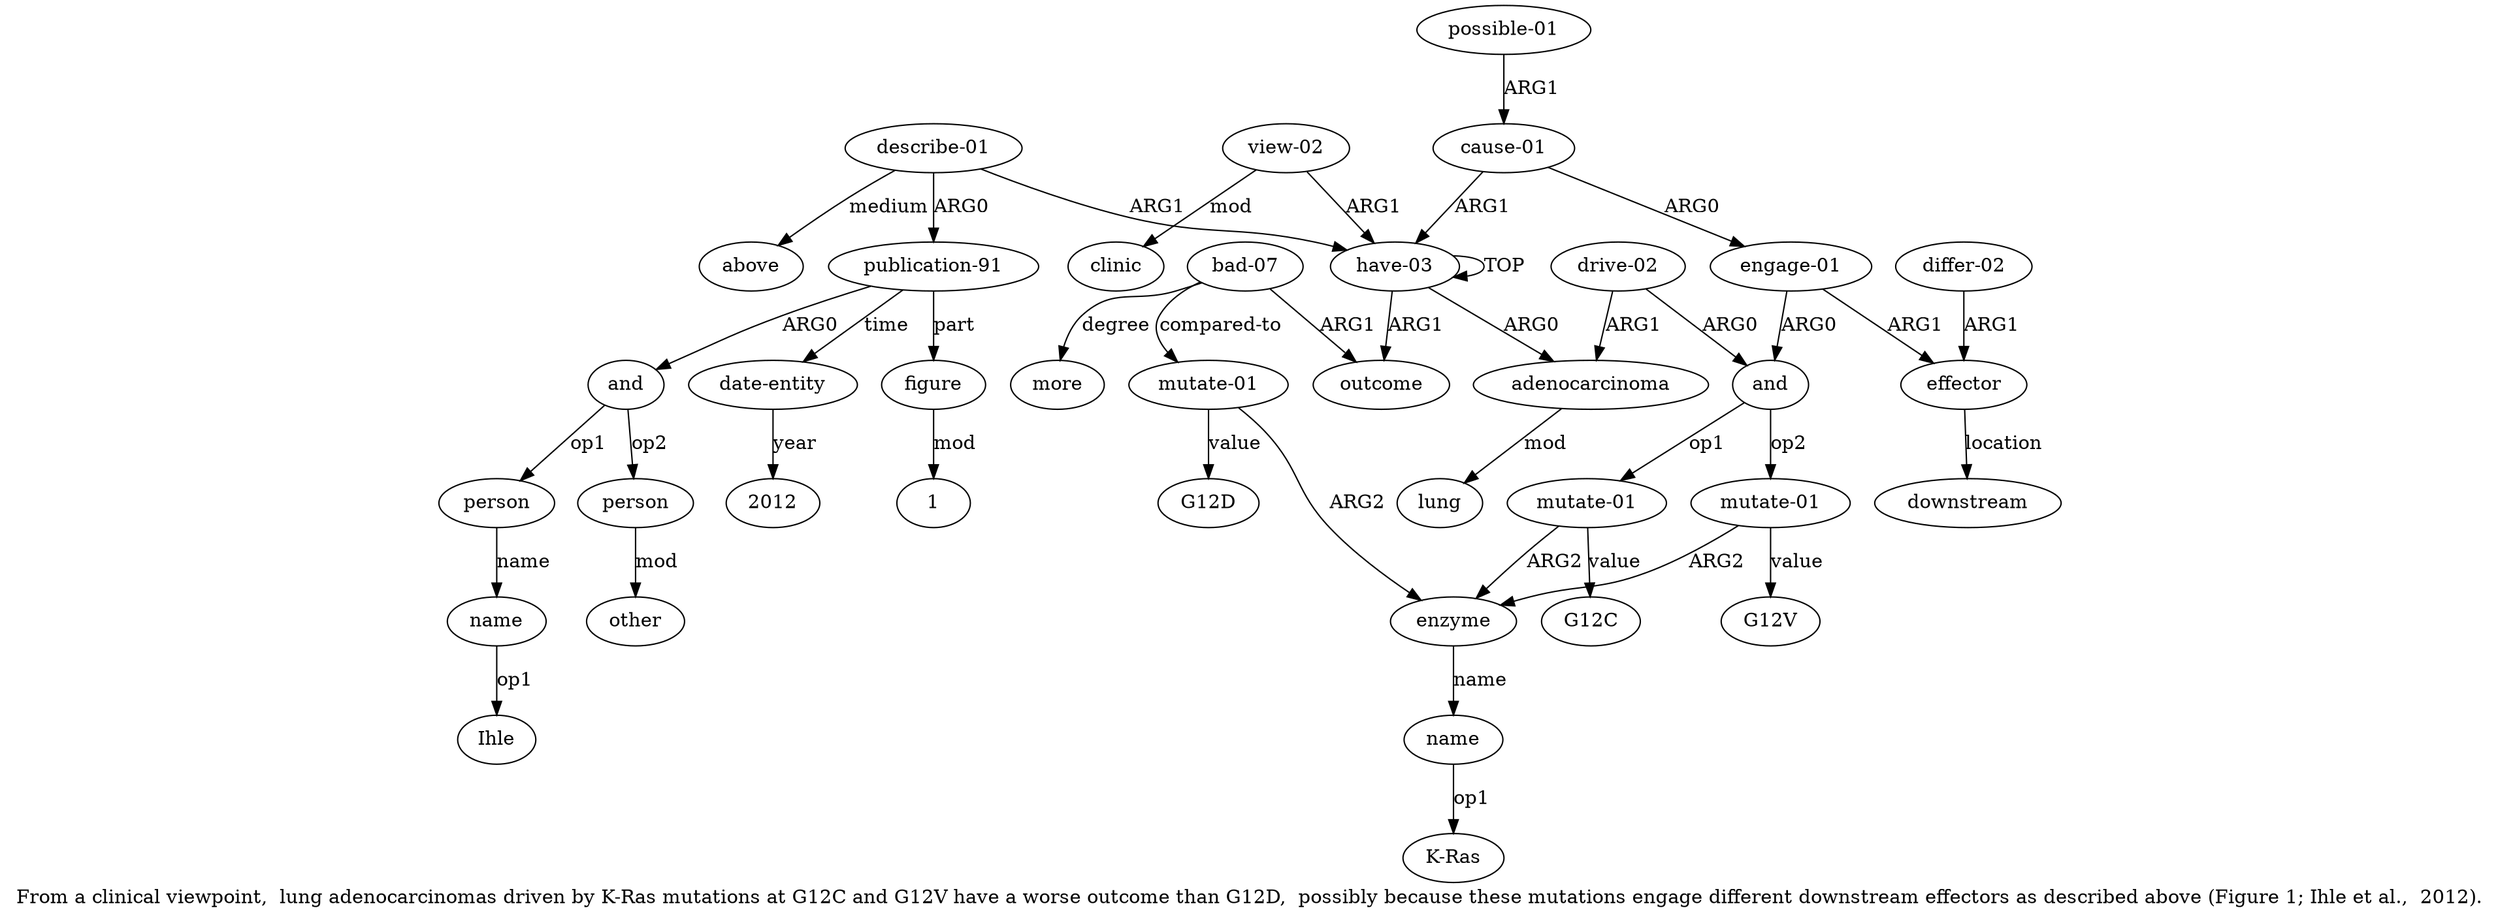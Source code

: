 digraph  {
	graph [label="From a clinical viewpoint,  lung adenocarcinomas driven by K-Ras mutations at G12C and G12V have a worse outcome than G12D,  possibly \
because these mutations engage different downstream effectors as described above (Figure 1; Ihle et al.,  2012)."];
	node [label="\N"];
	a20	 [color=black,
		gold_ind=20,
		gold_label="publication-91",
		label="publication-91",
		test_ind=20,
		test_label="publication-91"];
	a21	 [color=black,
		gold_ind=21,
		gold_label=and,
		label=and,
		test_ind=21,
		test_label=and];
	a20 -> a21 [key=0,
	color=black,
	gold_label=ARG0,
	label=ARG0,
	test_label=ARG0];
a26 [color=black,
	gold_ind=26,
	gold_label="date-entity",
	label="date-entity",
	test_ind=26,
	test_label="date-entity"];
a20 -> a26 [key=0,
color=black,
gold_label=time,
label=time,
test_label=time];
a27 [color=black,
gold_ind=27,
gold_label=figure,
label=figure,
test_ind=27,
test_label=figure];
a20 -> a27 [key=0,
color=black,
gold_label=part,
label=part,
test_label=part];
a22 [color=black,
gold_ind=22,
gold_label=person,
label=person,
test_ind=22,
test_label=person];
a21 -> a22 [key=0,
color=black,
gold_label=op1,
label=op1,
test_label=op1];
a24 [color=black,
gold_ind=24,
gold_label=person,
label=person,
test_ind=24,
test_label=person];
a21 -> a24 [key=0,
color=black,
gold_label=op2,
label=op2,
test_label=op2];
a23 [color=black,
gold_ind=23,
gold_label=name,
label=name,
test_ind=23,
test_label=name];
a22 -> a23 [key=0,
color=black,
gold_label=name,
label=name,
test_label=name];
"a23 Ihle" [color=black,
gold_ind=-1,
gold_label=Ihle,
label=Ihle,
test_ind=-1,
test_label=Ihle];
a23 -> "a23 Ihle" [key=0,
color=black,
gold_label=op1,
label=op1,
test_label=op1];
a25 [color=black,
gold_ind=25,
gold_label=other,
label=other,
test_ind=25,
test_label=other];
a24 -> a25 [key=0,
color=black,
gold_label=mod,
label=mod,
test_label=mod];
"a26 2012" [color=black,
gold_ind=-1,
gold_label=2012,
label=2012,
test_ind=-1,
test_label=2012];
a26 -> "a26 2012" [key=0,
color=black,
gold_label=year,
label=year,
test_label=year];
"a27 1" [color=black,
gold_ind=-1,
gold_label=1,
label=1,
test_ind=-1,
test_label=1];
a27 -> "a27 1" [key=0,
color=black,
gold_label=mod,
label=mod,
test_label=mod];
a28 [color=black,
gold_ind=28,
gold_label=above,
label=above,
test_ind=28,
test_label=above];
a29 [color=black,
gold_ind=29,
gold_label="view-02",
label="view-02",
test_ind=29,
test_label="view-02"];
a30 [color=black,
gold_ind=30,
gold_label=clinic,
label=clinic,
test_ind=30,
test_label=clinic];
a29 -> a30 [key=0,
color=black,
gold_label=mod,
label=mod,
test_label=mod];
a0 [color=black,
gold_ind=0,
gold_label="have-03",
label="have-03",
test_ind=0,
test_label="have-03"];
a29 -> a0 [key=0,
color=black,
gold_label=ARG1,
label=ARG1,
test_label=ARG1];
"a12 G12D" [color=black,
gold_ind=-1,
gold_label=G12D,
label=G12D,
test_ind=-1,
test_label=G12D];
"a7 K-Ras" [color=black,
gold_ind=-1,
gold_label="K-Ras",
label="K-Ras",
test_ind=-1,
test_label="K-Ras"];
"a8 G12V" [color=black,
gold_ind=-1,
gold_label=G12V,
label=G12V,
test_ind=-1,
test_label=G12V];
a15 [color=black,
gold_ind=15,
gold_label=effector,
label=effector,
test_ind=15,
test_label=effector];
a16 [color=black,
gold_ind=16,
gold_label=downstream,
label=downstream,
test_ind=16,
test_label=downstream];
a15 -> a16 [key=0,
color=black,
gold_label=location,
label=location,
test_label=location];
a14 [color=black,
gold_ind=14,
gold_label="engage-01",
label="engage-01",
test_ind=14,
test_label="engage-01"];
a14 -> a15 [key=0,
color=black,
gold_label=ARG1,
label=ARG1,
test_label=ARG1];
a4 [color=black,
gold_ind=4,
gold_label=and,
label=and,
test_ind=4,
test_label=and];
a14 -> a4 [key=0,
color=black,
gold_label=ARG0,
label=ARG0,
test_label=ARG0];
a17 [color=black,
gold_ind=17,
gold_label="differ-02",
label="differ-02",
test_ind=17,
test_label="differ-02"];
a17 -> a15 [key=0,
color=black,
gold_label=ARG1,
label=ARG1,
test_label=ARG1];
a11 [color=black,
gold_ind=11,
gold_label=more,
label=more,
test_ind=11,
test_label=more];
a10 [color=black,
gold_ind=10,
gold_label="bad-07",
label="bad-07",
test_ind=10,
test_label="bad-07"];
a10 -> a11 [key=0,
color=black,
gold_label=degree,
label=degree,
test_label=degree];
a12 [color=black,
gold_ind=12,
gold_label="mutate-01",
label="mutate-01",
test_ind=12,
test_label="mutate-01"];
a10 -> a12 [key=0,
color=black,
gold_label="compared-to",
label="compared-to",
test_label="compared-to"];
a9 [color=black,
gold_ind=9,
gold_label=outcome,
label=outcome,
test_ind=9,
test_label=outcome];
a10 -> a9 [key=0,
color=black,
gold_label=ARG1,
label=ARG1,
test_label=ARG1];
a13 [color=black,
gold_ind=13,
gold_label="cause-01",
label="cause-01",
test_ind=13,
test_label="cause-01"];
a13 -> a14 [key=0,
color=black,
gold_label=ARG0,
label=ARG0,
test_label=ARG0];
a13 -> a0 [key=0,
color=black,
gold_label=ARG1,
label=ARG1,
test_label=ARG1];
a12 -> "a12 G12D" [key=0,
color=black,
gold_label=value,
label=value,
test_label=value];
a6 [color=black,
gold_ind=6,
gold_label=enzyme,
label=enzyme,
test_ind=6,
test_label=enzyme];
a12 -> a6 [key=0,
color=black,
gold_label=ARG2,
label=ARG2,
test_label=ARG2];
"a5 G12C" [color=black,
gold_ind=-1,
gold_label=G12C,
label=G12C,
test_ind=-1,
test_label=G12C];
a19 [color=black,
gold_ind=19,
gold_label="describe-01",
label="describe-01",
test_ind=19,
test_label="describe-01"];
a19 -> a20 [key=0,
color=black,
gold_label=ARG0,
label=ARG0,
test_label=ARG0];
a19 -> a28 [key=0,
color=black,
gold_label=medium,
label=medium,
test_label=medium];
a19 -> a0 [key=0,
color=black,
gold_label=ARG1,
label=ARG1,
test_label=ARG1];
a18 [color=black,
gold_ind=18,
gold_label="possible-01",
label="possible-01",
test_ind=18,
test_label="possible-01"];
a18 -> a13 [key=0,
color=black,
gold_label=ARG1,
label=ARG1,
test_label=ARG1];
a1 [color=black,
gold_ind=1,
gold_label=adenocarcinoma,
label=adenocarcinoma,
test_ind=1,
test_label=adenocarcinoma];
a2 [color=black,
gold_ind=2,
gold_label=lung,
label=lung,
test_ind=2,
test_label=lung];
a1 -> a2 [key=0,
color=black,
gold_label=mod,
label=mod,
test_label=mod];
a0 -> a1 [key=0,
color=black,
gold_label=ARG0,
label=ARG0,
test_label=ARG0];
a0 -> a0 [key=0,
color=black,
gold_label=TOP,
label=TOP,
test_label=TOP];
a0 -> a9 [key=0,
color=black,
gold_label=ARG1,
label=ARG1,
test_label=ARG1];
a3 [color=black,
gold_ind=3,
gold_label="drive-02",
label="drive-02",
test_ind=3,
test_label="drive-02"];
a3 -> a1 [key=0,
color=black,
gold_label=ARG1,
label=ARG1,
test_label=ARG1];
a3 -> a4 [key=0,
color=black,
gold_label=ARG0,
label=ARG0,
test_label=ARG0];
a5 [color=black,
gold_ind=5,
gold_label="mutate-01",
label="mutate-01",
test_ind=5,
test_label="mutate-01"];
a5 -> "a5 G12C" [key=0,
color=black,
gold_label=value,
label=value,
test_label=value];
a5 -> a6 [key=0,
color=black,
gold_label=ARG2,
label=ARG2,
test_label=ARG2];
a4 -> a5 [key=0,
color=black,
gold_label=op1,
label=op1,
test_label=op1];
a8 [color=black,
gold_ind=8,
gold_label="mutate-01",
label="mutate-01",
test_ind=8,
test_label="mutate-01"];
a4 -> a8 [key=0,
color=black,
gold_label=op2,
label=op2,
test_label=op2];
a7 [color=black,
gold_ind=7,
gold_label=name,
label=name,
test_ind=7,
test_label=name];
a7 -> "a7 K-Ras" [key=0,
color=black,
gold_label=op1,
label=op1,
test_label=op1];
a6 -> a7 [key=0,
color=black,
gold_label=name,
label=name,
test_label=name];
a8 -> "a8 G12V" [key=0,
color=black,
gold_label=value,
label=value,
test_label=value];
a8 -> a6 [key=0,
color=black,
gold_label=ARG2,
label=ARG2,
test_label=ARG2];
}
